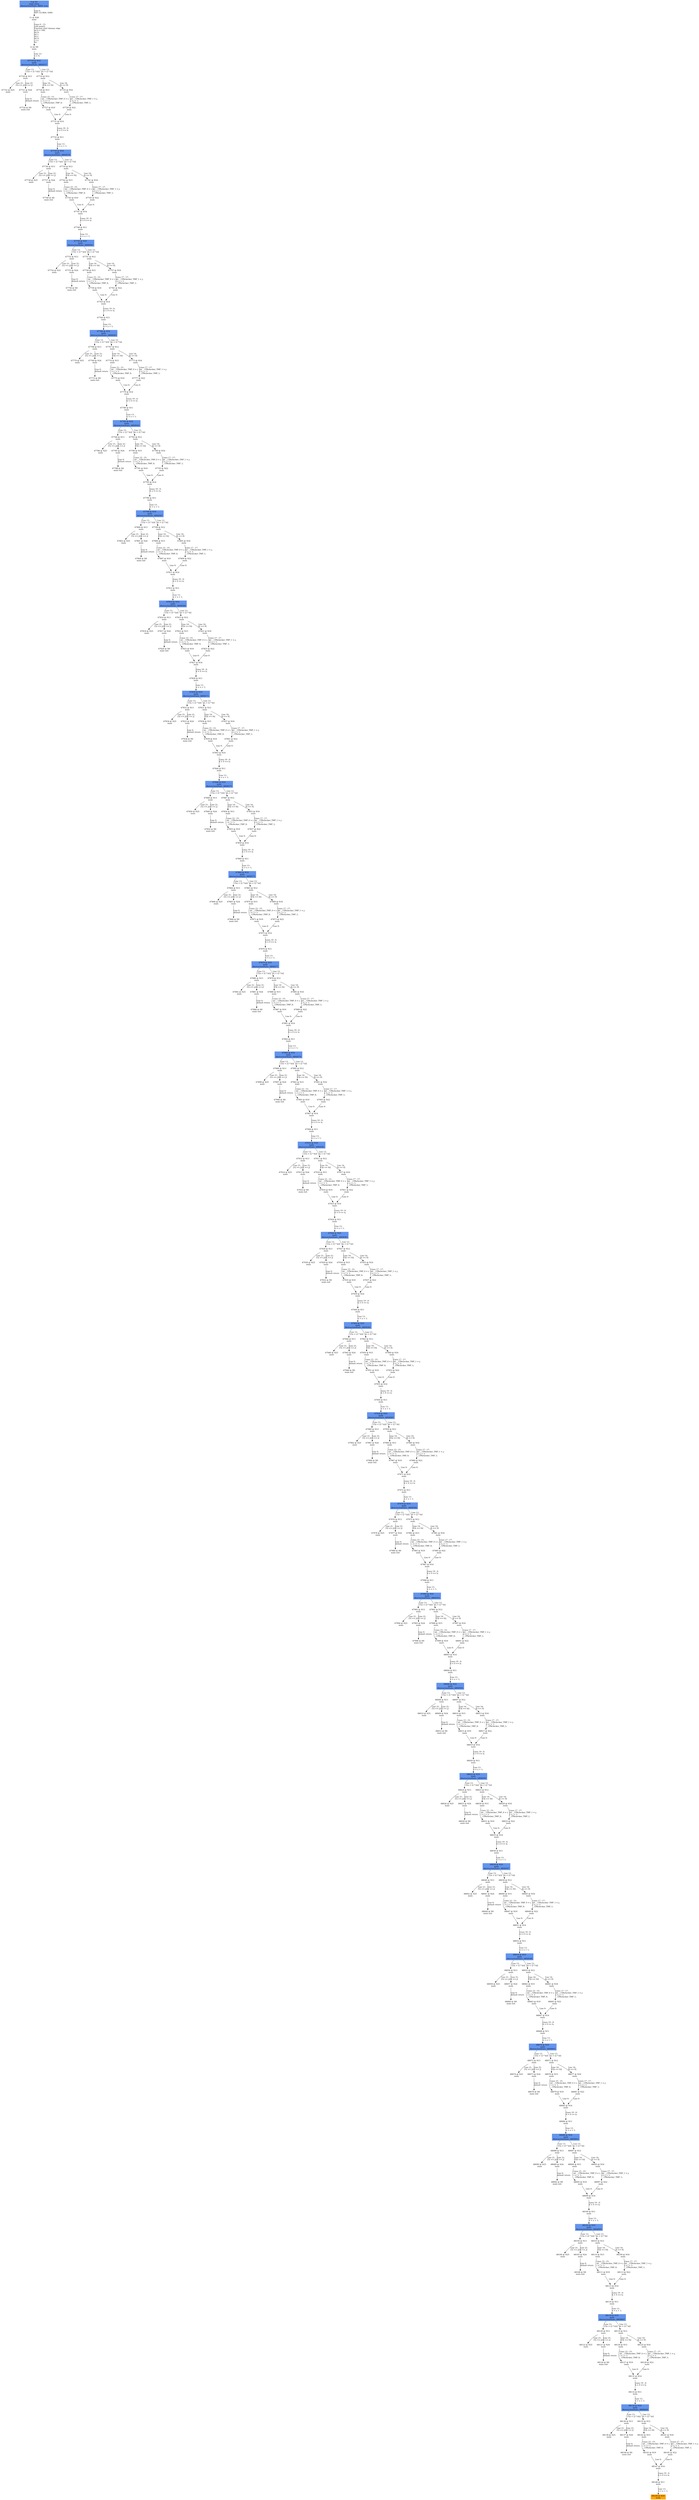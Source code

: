digraph ARG {
node [style="filled" shape="box" color="white"]
0 [fillcolor="cornflowerblue" label="0 @ N1\nmain entry\nAbstractionState: ABS0: true\n" id="0"]
11 [label="11 @ N28\nmain\n" id="11"]
12 [label="12 @ N9\nmain\n" id="12"]
67718 [fillcolor="cornflowerblue" label="67718 @ N10\nmain\nAbstractionState: ABS8557\n" id="67718"]
67720 [label="67720 @ N13\nmain\n" id="67720"]
67722 [label="67722 @ N25\nmain\n" id="67722"]
67721 [label="67721 @ N24\nmain\n" id="67721"]
67724 [label="67724 @ N0\nmain exit\n" id="67724"]
67719 [label="67719 @ N12\nmain\n" id="67719"]
67726 [label="67726 @ N15\nmain\n" id="67726"]
67727 [label="67727 @ N19\nmain\n" id="67727"]
67731 [label="67731 @ N14\nmain\n" id="67731"]
67732 [label="67732 @ N11\nmain\n" id="67732"]
67734 [fillcolor="cornflowerblue" label="67734 @ N10\nmain\nAbstractionState: ABS8559\n" id="67734"]
67736 [label="67736 @ N13\nmain\n" id="67736"]
67738 [label="67738 @ N25\nmain\n" id="67738"]
67737 [label="67737 @ N24\nmain\n" id="67737"]
67740 [label="67740 @ N0\nmain exit\n" id="67740"]
67735 [label="67735 @ N12\nmain\n" id="67735"]
67742 [label="67742 @ N15\nmain\n" id="67742"]
67743 [label="67743 @ N19\nmain\n" id="67743"]
67747 [label="67747 @ N14\nmain\n" id="67747"]
67748 [label="67748 @ N11\nmain\n" id="67748"]
67750 [fillcolor="cornflowerblue" label="67750 @ N10\nmain\nAbstractionState: ABS8561\n" id="67750"]
67752 [label="67752 @ N13\nmain\n" id="67752"]
67754 [label="67754 @ N25\nmain\n" id="67754"]
67753 [label="67753 @ N24\nmain\n" id="67753"]
67756 [label="67756 @ N0\nmain exit\n" id="67756"]
67751 [label="67751 @ N12\nmain\n" id="67751"]
67758 [label="67758 @ N15\nmain\n" id="67758"]
67759 [label="67759 @ N19\nmain\n" id="67759"]
67763 [label="67763 @ N14\nmain\n" id="67763"]
67764 [label="67764 @ N11\nmain\n" id="67764"]
67766 [fillcolor="cornflowerblue" label="67766 @ N10\nmain\nAbstractionState: ABS8563\n" id="67766"]
67768 [label="67768 @ N13\nmain\n" id="67768"]
67770 [label="67770 @ N25\nmain\n" id="67770"]
67769 [label="67769 @ N24\nmain\n" id="67769"]
67772 [label="67772 @ N0\nmain exit\n" id="67772"]
67767 [label="67767 @ N12\nmain\n" id="67767"]
67774 [label="67774 @ N15\nmain\n" id="67774"]
67775 [label="67775 @ N19\nmain\n" id="67775"]
67779 [label="67779 @ N14\nmain\n" id="67779"]
67780 [label="67780 @ N11\nmain\n" id="67780"]
67782 [fillcolor="cornflowerblue" label="67782 @ N10\nmain\nAbstractionState: ABS8565\n" id="67782"]
67784 [label="67784 @ N13\nmain\n" id="67784"]
67786 [label="67786 @ N25\nmain\n" id="67786"]
67785 [label="67785 @ N24\nmain\n" id="67785"]
67788 [label="67788 @ N0\nmain exit\n" id="67788"]
67783 [label="67783 @ N12\nmain\n" id="67783"]
67790 [label="67790 @ N15\nmain\n" id="67790"]
67791 [label="67791 @ N19\nmain\n" id="67791"]
67795 [label="67795 @ N14\nmain\n" id="67795"]
67796 [label="67796 @ N11\nmain\n" id="67796"]
67798 [fillcolor="cornflowerblue" label="67798 @ N10\nmain\nAbstractionState: ABS8567\n" id="67798"]
67800 [label="67800 @ N13\nmain\n" id="67800"]
67802 [label="67802 @ N25\nmain\n" id="67802"]
67801 [label="67801 @ N24\nmain\n" id="67801"]
67804 [label="67804 @ N0\nmain exit\n" id="67804"]
67799 [label="67799 @ N12\nmain\n" id="67799"]
67806 [label="67806 @ N15\nmain\n" id="67806"]
67807 [label="67807 @ N19\nmain\n" id="67807"]
67811 [label="67811 @ N14\nmain\n" id="67811"]
67812 [label="67812 @ N11\nmain\n" id="67812"]
67814 [fillcolor="cornflowerblue" label="67814 @ N10\nmain\nAbstractionState: ABS8569\n" id="67814"]
67816 [label="67816 @ N13\nmain\n" id="67816"]
67818 [label="67818 @ N25\nmain\n" id="67818"]
67817 [label="67817 @ N24\nmain\n" id="67817"]
67820 [label="67820 @ N0\nmain exit\n" id="67820"]
67815 [label="67815 @ N12\nmain\n" id="67815"]
67822 [label="67822 @ N15\nmain\n" id="67822"]
67823 [label="67823 @ N19\nmain\n" id="67823"]
67827 [label="67827 @ N14\nmain\n" id="67827"]
67828 [label="67828 @ N11\nmain\n" id="67828"]
67830 [fillcolor="cornflowerblue" label="67830 @ N10\nmain\nAbstractionState: ABS8571\n" id="67830"]
67832 [label="67832 @ N13\nmain\n" id="67832"]
67834 [label="67834 @ N25\nmain\n" id="67834"]
67833 [label="67833 @ N24\nmain\n" id="67833"]
67836 [label="67836 @ N0\nmain exit\n" id="67836"]
67831 [label="67831 @ N12\nmain\n" id="67831"]
67838 [label="67838 @ N15\nmain\n" id="67838"]
67839 [label="67839 @ N19\nmain\n" id="67839"]
67843 [label="67843 @ N14\nmain\n" id="67843"]
67844 [label="67844 @ N11\nmain\n" id="67844"]
67846 [fillcolor="cornflowerblue" label="67846 @ N10\nmain\nAbstractionState: ABS8573\n" id="67846"]
67848 [label="67848 @ N13\nmain\n" id="67848"]
67850 [label="67850 @ N25\nmain\n" id="67850"]
67849 [label="67849 @ N24\nmain\n" id="67849"]
67852 [label="67852 @ N0\nmain exit\n" id="67852"]
67847 [label="67847 @ N12\nmain\n" id="67847"]
67854 [label="67854 @ N15\nmain\n" id="67854"]
67855 [label="67855 @ N19\nmain\n" id="67855"]
67859 [label="67859 @ N14\nmain\n" id="67859"]
67860 [label="67860 @ N11\nmain\n" id="67860"]
67862 [fillcolor="cornflowerblue" label="67862 @ N10\nmain\nAbstractionState: ABS8575\n" id="67862"]
67864 [label="67864 @ N13\nmain\n" id="67864"]
67866 [label="67866 @ N25\nmain\n" id="67866"]
67865 [label="67865 @ N24\nmain\n" id="67865"]
67868 [label="67868 @ N0\nmain exit\n" id="67868"]
67863 [label="67863 @ N12\nmain\n" id="67863"]
67870 [label="67870 @ N15\nmain\n" id="67870"]
67871 [label="67871 @ N19\nmain\n" id="67871"]
67875 [label="67875 @ N14\nmain\n" id="67875"]
67876 [label="67876 @ N11\nmain\n" id="67876"]
67878 [fillcolor="cornflowerblue" label="67878 @ N10\nmain\nAbstractionState: ABS8577\n" id="67878"]
67880 [label="67880 @ N13\nmain\n" id="67880"]
67882 [label="67882 @ N25\nmain\n" id="67882"]
67881 [label="67881 @ N24\nmain\n" id="67881"]
67884 [label="67884 @ N0\nmain exit\n" id="67884"]
67879 [label="67879 @ N12\nmain\n" id="67879"]
67886 [label="67886 @ N15\nmain\n" id="67886"]
67887 [label="67887 @ N19\nmain\n" id="67887"]
67891 [label="67891 @ N14\nmain\n" id="67891"]
67892 [label="67892 @ N11\nmain\n" id="67892"]
67894 [fillcolor="cornflowerblue" label="67894 @ N10\nmain\nAbstractionState: ABS8579\n" id="67894"]
67896 [label="67896 @ N13\nmain\n" id="67896"]
67898 [label="67898 @ N25\nmain\n" id="67898"]
67897 [label="67897 @ N24\nmain\n" id="67897"]
67900 [label="67900 @ N0\nmain exit\n" id="67900"]
67895 [label="67895 @ N12\nmain\n" id="67895"]
67902 [label="67902 @ N15\nmain\n" id="67902"]
67903 [label="67903 @ N19\nmain\n" id="67903"]
67907 [label="67907 @ N14\nmain\n" id="67907"]
67908 [label="67908 @ N11\nmain\n" id="67908"]
67910 [fillcolor="cornflowerblue" label="67910 @ N10\nmain\nAbstractionState: ABS8581\n" id="67910"]
67912 [label="67912 @ N13\nmain\n" id="67912"]
67914 [label="67914 @ N25\nmain\n" id="67914"]
67913 [label="67913 @ N24\nmain\n" id="67913"]
67916 [label="67916 @ N0\nmain exit\n" id="67916"]
67911 [label="67911 @ N12\nmain\n" id="67911"]
67918 [label="67918 @ N15\nmain\n" id="67918"]
67919 [label="67919 @ N19\nmain\n" id="67919"]
67923 [label="67923 @ N14\nmain\n" id="67923"]
67924 [label="67924 @ N11\nmain\n" id="67924"]
67926 [fillcolor="cornflowerblue" label="67926 @ N10\nmain\nAbstractionState: ABS8583\n" id="67926"]
67928 [label="67928 @ N13\nmain\n" id="67928"]
67930 [label="67930 @ N25\nmain\n" id="67930"]
67929 [label="67929 @ N24\nmain\n" id="67929"]
67932 [label="67932 @ N0\nmain exit\n" id="67932"]
67927 [label="67927 @ N12\nmain\n" id="67927"]
67934 [label="67934 @ N15\nmain\n" id="67934"]
67935 [label="67935 @ N19\nmain\n" id="67935"]
67939 [label="67939 @ N14\nmain\n" id="67939"]
67940 [label="67940 @ N11\nmain\n" id="67940"]
67942 [fillcolor="cornflowerblue" label="67942 @ N10\nmain\nAbstractionState: ABS8585\n" id="67942"]
67944 [label="67944 @ N13\nmain\n" id="67944"]
67946 [label="67946 @ N25\nmain\n" id="67946"]
67945 [label="67945 @ N24\nmain\n" id="67945"]
67948 [label="67948 @ N0\nmain exit\n" id="67948"]
67943 [label="67943 @ N12\nmain\n" id="67943"]
67950 [label="67950 @ N15\nmain\n" id="67950"]
67951 [label="67951 @ N19\nmain\n" id="67951"]
67955 [label="67955 @ N14\nmain\n" id="67955"]
67956 [label="67956 @ N11\nmain\n" id="67956"]
67958 [fillcolor="cornflowerblue" label="67958 @ N10\nmain\nAbstractionState: ABS8587\n" id="67958"]
67960 [label="67960 @ N13\nmain\n" id="67960"]
67962 [label="67962 @ N25\nmain\n" id="67962"]
67961 [label="67961 @ N24\nmain\n" id="67961"]
67964 [label="67964 @ N0\nmain exit\n" id="67964"]
67959 [label="67959 @ N12\nmain\n" id="67959"]
67966 [label="67966 @ N15\nmain\n" id="67966"]
67967 [label="67967 @ N19\nmain\n" id="67967"]
67971 [label="67971 @ N14\nmain\n" id="67971"]
67972 [label="67972 @ N11\nmain\n" id="67972"]
67974 [fillcolor="cornflowerblue" label="67974 @ N10\nmain\nAbstractionState: ABS8589\n" id="67974"]
67976 [label="67976 @ N13\nmain\n" id="67976"]
67978 [label="67978 @ N25\nmain\n" id="67978"]
67977 [label="67977 @ N24\nmain\n" id="67977"]
67980 [label="67980 @ N0\nmain exit\n" id="67980"]
67975 [label="67975 @ N12\nmain\n" id="67975"]
67982 [label="67982 @ N15\nmain\n" id="67982"]
67983 [label="67983 @ N19\nmain\n" id="67983"]
67987 [label="67987 @ N14\nmain\n" id="67987"]
67988 [label="67988 @ N11\nmain\n" id="67988"]
67990 [fillcolor="cornflowerblue" label="67990 @ N10\nmain\nAbstractionState: ABS8591\n" id="67990"]
67992 [label="67992 @ N13\nmain\n" id="67992"]
67994 [label="67994 @ N25\nmain\n" id="67994"]
67993 [label="67993 @ N24\nmain\n" id="67993"]
67996 [label="67996 @ N0\nmain exit\n" id="67996"]
67991 [label="67991 @ N12\nmain\n" id="67991"]
67998 [label="67998 @ N15\nmain\n" id="67998"]
67999 [label="67999 @ N19\nmain\n" id="67999"]
68003 [label="68003 @ N14\nmain\n" id="68003"]
68004 [label="68004 @ N11\nmain\n" id="68004"]
68006 [fillcolor="cornflowerblue" label="68006 @ N10\nmain\nAbstractionState: ABS8593\n" id="68006"]
68008 [label="68008 @ N13\nmain\n" id="68008"]
68010 [label="68010 @ N25\nmain\n" id="68010"]
68009 [label="68009 @ N24\nmain\n" id="68009"]
68012 [label="68012 @ N0\nmain exit\n" id="68012"]
68007 [label="68007 @ N12\nmain\n" id="68007"]
68014 [label="68014 @ N15\nmain\n" id="68014"]
68015 [label="68015 @ N19\nmain\n" id="68015"]
68019 [label="68019 @ N14\nmain\n" id="68019"]
68020 [label="68020 @ N11\nmain\n" id="68020"]
68022 [fillcolor="cornflowerblue" label="68022 @ N10\nmain\nAbstractionState: ABS8595\n" id="68022"]
68024 [label="68024 @ N13\nmain\n" id="68024"]
68026 [label="68026 @ N25\nmain\n" id="68026"]
68025 [label="68025 @ N24\nmain\n" id="68025"]
68028 [label="68028 @ N0\nmain exit\n" id="68028"]
68023 [label="68023 @ N12\nmain\n" id="68023"]
68030 [label="68030 @ N15\nmain\n" id="68030"]
68031 [label="68031 @ N19\nmain\n" id="68031"]
68035 [label="68035 @ N14\nmain\n" id="68035"]
68036 [label="68036 @ N11\nmain\n" id="68036"]
68038 [fillcolor="cornflowerblue" label="68038 @ N10\nmain\nAbstractionState: ABS8597\n" id="68038"]
68040 [label="68040 @ N13\nmain\n" id="68040"]
68042 [label="68042 @ N25\nmain\n" id="68042"]
68041 [label="68041 @ N24\nmain\n" id="68041"]
68044 [label="68044 @ N0\nmain exit\n" id="68044"]
68039 [label="68039 @ N12\nmain\n" id="68039"]
68046 [label="68046 @ N15\nmain\n" id="68046"]
68047 [label="68047 @ N19\nmain\n" id="68047"]
68051 [label="68051 @ N14\nmain\n" id="68051"]
68052 [label="68052 @ N11\nmain\n" id="68052"]
68054 [fillcolor="cornflowerblue" label="68054 @ N10\nmain\nAbstractionState: ABS8599\n" id="68054"]
68056 [label="68056 @ N13\nmain\n" id="68056"]
68058 [label="68058 @ N25\nmain\n" id="68058"]
68057 [label="68057 @ N24\nmain\n" id="68057"]
68060 [label="68060 @ N0\nmain exit\n" id="68060"]
68055 [label="68055 @ N12\nmain\n" id="68055"]
68062 [label="68062 @ N15\nmain\n" id="68062"]
68063 [label="68063 @ N19\nmain\n" id="68063"]
68067 [label="68067 @ N14\nmain\n" id="68067"]
68068 [label="68068 @ N11\nmain\n" id="68068"]
68070 [fillcolor="cornflowerblue" label="68070 @ N10\nmain\nAbstractionState: ABS8601\n" id="68070"]
68072 [label="68072 @ N13\nmain\n" id="68072"]
68074 [label="68074 @ N25\nmain\n" id="68074"]
68073 [label="68073 @ N24\nmain\n" id="68073"]
68076 [label="68076 @ N0\nmain exit\n" id="68076"]
68071 [label="68071 @ N12\nmain\n" id="68071"]
68078 [label="68078 @ N15\nmain\n" id="68078"]
68079 [label="68079 @ N19\nmain\n" id="68079"]
68083 [label="68083 @ N14\nmain\n" id="68083"]
68084 [label="68084 @ N11\nmain\n" id="68084"]
68086 [fillcolor="cornflowerblue" label="68086 @ N10\nmain\nAbstractionState: ABS8603\n" id="68086"]
68088 [label="68088 @ N13\nmain\n" id="68088"]
68090 [label="68090 @ N25\nmain\n" id="68090"]
68089 [label="68089 @ N24\nmain\n" id="68089"]
68092 [label="68092 @ N0\nmain exit\n" id="68092"]
68087 [label="68087 @ N12\nmain\n" id="68087"]
68094 [label="68094 @ N15\nmain\n" id="68094"]
68095 [label="68095 @ N19\nmain\n" id="68095"]
68099 [label="68099 @ N14\nmain\n" id="68099"]
68100 [label="68100 @ N11\nmain\n" id="68100"]
68102 [fillcolor="cornflowerblue" label="68102 @ N10\nmain\nAbstractionState: ABS8605\n" id="68102"]
68104 [label="68104 @ N13\nmain\n" id="68104"]
68106 [label="68106 @ N25\nmain\n" id="68106"]
68105 [label="68105 @ N24\nmain\n" id="68105"]
68108 [label="68108 @ N0\nmain exit\n" id="68108"]
68103 [label="68103 @ N12\nmain\n" id="68103"]
68110 [label="68110 @ N15\nmain\n" id="68110"]
68111 [label="68111 @ N19\nmain\n" id="68111"]
68115 [label="68115 @ N14\nmain\n" id="68115"]
68116 [label="68116 @ N11\nmain\n" id="68116"]
68118 [fillcolor="cornflowerblue" label="68118 @ N10\nmain\nAbstractionState: ABS8607\n" id="68118"]
68120 [label="68120 @ N13\nmain\n" id="68120"]
68122 [label="68122 @ N25\nmain\n" id="68122"]
68121 [label="68121 @ N24\nmain\n" id="68121"]
68124 [label="68124 @ N0\nmain exit\n" id="68124"]
68119 [label="68119 @ N12\nmain\n" id="68119"]
68126 [label="68126 @ N15\nmain\n" id="68126"]
68127 [label="68127 @ N19\nmain\n" id="68127"]
68131 [label="68131 @ N14\nmain\n" id="68131"]
68132 [label="68132 @ N11\nmain\n" id="68132"]
68134 [fillcolor="cornflowerblue" label="68134 @ N10\nmain\nAbstractionState: ABS8609\n" id="68134"]
68136 [label="68136 @ N13\nmain\n" id="68136"]
68138 [label="68138 @ N25\nmain\n" id="68138"]
68137 [label="68137 @ N24\nmain\n" id="68137"]
68140 [label="68140 @ N0\nmain exit\n" id="68140"]
68135 [label="68135 @ N12\nmain\n" id="68135"]
68142 [label="68142 @ N15\nmain\n" id="68142"]
68143 [label="68143 @ N19\nmain\n" id="68143"]
68147 [label="68147 @ N14\nmain\n" id="68147"]
68148 [label="68148 @ N11\nmain\n" id="68148"]
68149 [fillcolor="orange" label="68149 @ N10\nmain\n" id="68149"]
68141 [label="68141 @ N16\nmain\n" id="68141"]
68145 [label="68145 @ N22\nmain\n" id="68145"]
68125 [label="68125 @ N16\nmain\n" id="68125"]
68129 [label="68129 @ N22\nmain\n" id="68129"]
68109 [label="68109 @ N16\nmain\n" id="68109"]
68113 [label="68113 @ N22\nmain\n" id="68113"]
68093 [label="68093 @ N16\nmain\n" id="68093"]
68097 [label="68097 @ N22\nmain\n" id="68097"]
68077 [label="68077 @ N16\nmain\n" id="68077"]
68081 [label="68081 @ N22\nmain\n" id="68081"]
68061 [label="68061 @ N16\nmain\n" id="68061"]
68065 [label="68065 @ N22\nmain\n" id="68065"]
68045 [label="68045 @ N16\nmain\n" id="68045"]
68049 [label="68049 @ N22\nmain\n" id="68049"]
68029 [label="68029 @ N16\nmain\n" id="68029"]
68033 [label="68033 @ N22\nmain\n" id="68033"]
68013 [label="68013 @ N16\nmain\n" id="68013"]
68017 [label="68017 @ N22\nmain\n" id="68017"]
67997 [label="67997 @ N16\nmain\n" id="67997"]
68001 [label="68001 @ N22\nmain\n" id="68001"]
67981 [label="67981 @ N16\nmain\n" id="67981"]
67985 [label="67985 @ N22\nmain\n" id="67985"]
67965 [label="67965 @ N16\nmain\n" id="67965"]
67969 [label="67969 @ N22\nmain\n" id="67969"]
67949 [label="67949 @ N16\nmain\n" id="67949"]
67953 [label="67953 @ N22\nmain\n" id="67953"]
67933 [label="67933 @ N16\nmain\n" id="67933"]
67937 [label="67937 @ N22\nmain\n" id="67937"]
67917 [label="67917 @ N16\nmain\n" id="67917"]
67921 [label="67921 @ N22\nmain\n" id="67921"]
67901 [label="67901 @ N16\nmain\n" id="67901"]
67905 [label="67905 @ N22\nmain\n" id="67905"]
67885 [label="67885 @ N16\nmain\n" id="67885"]
67889 [label="67889 @ N22\nmain\n" id="67889"]
67869 [label="67869 @ N16\nmain\n" id="67869"]
67873 [label="67873 @ N22\nmain\n" id="67873"]
67853 [label="67853 @ N16\nmain\n" id="67853"]
67857 [label="67857 @ N22\nmain\n" id="67857"]
67837 [label="67837 @ N16\nmain\n" id="67837"]
67841 [label="67841 @ N22\nmain\n" id="67841"]
67821 [label="67821 @ N16\nmain\n" id="67821"]
67825 [label="67825 @ N22\nmain\n" id="67825"]
67805 [label="67805 @ N16\nmain\n" id="67805"]
67809 [label="67809 @ N22\nmain\n" id="67809"]
67789 [label="67789 @ N16\nmain\n" id="67789"]
67793 [label="67793 @ N22\nmain\n" id="67793"]
67773 [label="67773 @ N16\nmain\n" id="67773"]
67777 [label="67777 @ N22\nmain\n" id="67777"]
67757 [label="67757 @ N16\nmain\n" id="67757"]
67761 [label="67761 @ N22\nmain\n" id="67761"]
67741 [label="67741 @ N16\nmain\n" id="67741"]
67745 [label="67745 @ N22\nmain\n" id="67745"]
67725 [label="67725 @ N16\nmain\n" id="67725"]
67729 [label="67729 @ N22\nmain\n" id="67729"]
0 -> 11 [label="Line 0: \lINIT GLOBAL VARS\l" id="0 -> 11"]
11 -> 12 [label="Lines 6 - 13: \lvoid main();\lFunction start dummy edge\lint k = 100;\lint b;\lint i;\lint j;\lint n;\li = j;\lfor\l" id="11 -> 12"]
12 -> 67718 [label="Line 13: \ln = 0;\l" id="12 -> 67718"]
67718 -> 67719 [label="Line 13: \l[n < (2 * k)]\l" id="67718 -> 67719"]
67718 -> 67720 [label="Line 13: \l[!(n < (2 * k))]\l" id="67718 -> 67720"]
67720 -> 67721 [label="Line 21: \l[i == j]\l" id="67720 -> 67721"]
67720 -> 67722 [label="Line 21: \l[!(i == j)]\l" id="67720 -> 67722"]
67721 -> 67724 [label="Line 0: \ldefault return\l" id="67721 -> 67724"]
67719 -> 67725 [label="Line 14: \l[b == 0]\l" id="67719 -> 67725"]
67719 -> 67726 [label="Line 14: \l[!(b == 0)]\l" id="67719 -> 67726"]
67726 -> 67727 [label="Lines 15 - 15: \lint __CPAchecker_TMP_0 = i;\li = i + 1;\l__CPAchecker_TMP_0;\l" id="67726 -> 67727"]
67727 -> 67731 [label="Line 0: \l\l" id="67727 -> 67731"]
67731 -> 67732 [label="Lines 19 - 0: \lb = 0 == b;\l\l" id="67731 -> 67732"]
67732 -> 67734 [label="Line 13: \ln = n + 1;\l" id="67732 -> 67734"]
67734 -> 67735 [label="Line 13: \l[n < (2 * k)]\l" id="67734 -> 67735"]
67734 -> 67736 [label="Line 13: \l[!(n < (2 * k))]\l" id="67734 -> 67736"]
67736 -> 67737 [label="Line 21: \l[i == j]\l" id="67736 -> 67737"]
67736 -> 67738 [label="Line 21: \l[!(i == j)]\l" id="67736 -> 67738"]
67737 -> 67740 [label="Line 0: \ldefault return\l" id="67737 -> 67740"]
67735 -> 67741 [label="Line 14: \l[b == 0]\l" id="67735 -> 67741"]
67735 -> 67742 [label="Line 14: \l[!(b == 0)]\l" id="67735 -> 67742"]
67742 -> 67743 [label="Lines 15 - 15: \lint __CPAchecker_TMP_0 = i;\li = i + 1;\l__CPAchecker_TMP_0;\l" id="67742 -> 67743"]
67743 -> 67747 [label="Line 0: \l\l" id="67743 -> 67747"]
67747 -> 67748 [label="Lines 19 - 0: \lb = 0 == b;\l\l" id="67747 -> 67748"]
67748 -> 67750 [label="Line 13: \ln = n + 1;\l" id="67748 -> 67750"]
67750 -> 67751 [label="Line 13: \l[n < (2 * k)]\l" id="67750 -> 67751"]
67750 -> 67752 [label="Line 13: \l[!(n < (2 * k))]\l" id="67750 -> 67752"]
67752 -> 67753 [label="Line 21: \l[i == j]\l" id="67752 -> 67753"]
67752 -> 67754 [label="Line 21: \l[!(i == j)]\l" id="67752 -> 67754"]
67753 -> 67756 [label="Line 0: \ldefault return\l" id="67753 -> 67756"]
67751 -> 67757 [label="Line 14: \l[b == 0]\l" id="67751 -> 67757"]
67751 -> 67758 [label="Line 14: \l[!(b == 0)]\l" id="67751 -> 67758"]
67758 -> 67759 [label="Lines 15 - 15: \lint __CPAchecker_TMP_0 = i;\li = i + 1;\l__CPAchecker_TMP_0;\l" id="67758 -> 67759"]
67759 -> 67763 [label="Line 0: \l\l" id="67759 -> 67763"]
67763 -> 67764 [label="Lines 19 - 0: \lb = 0 == b;\l\l" id="67763 -> 67764"]
67764 -> 67766 [label="Line 13: \ln = n + 1;\l" id="67764 -> 67766"]
67766 -> 67767 [label="Line 13: \l[n < (2 * k)]\l" id="67766 -> 67767"]
67766 -> 67768 [label="Line 13: \l[!(n < (2 * k))]\l" id="67766 -> 67768"]
67768 -> 67769 [label="Line 21: \l[i == j]\l" id="67768 -> 67769"]
67768 -> 67770 [label="Line 21: \l[!(i == j)]\l" id="67768 -> 67770"]
67769 -> 67772 [label="Line 0: \ldefault return\l" id="67769 -> 67772"]
67767 -> 67773 [label="Line 14: \l[b == 0]\l" id="67767 -> 67773"]
67767 -> 67774 [label="Line 14: \l[!(b == 0)]\l" id="67767 -> 67774"]
67774 -> 67775 [label="Lines 15 - 15: \lint __CPAchecker_TMP_0 = i;\li = i + 1;\l__CPAchecker_TMP_0;\l" id="67774 -> 67775"]
67775 -> 67779 [label="Line 0: \l\l" id="67775 -> 67779"]
67779 -> 67780 [label="Lines 19 - 0: \lb = 0 == b;\l\l" id="67779 -> 67780"]
67780 -> 67782 [label="Line 13: \ln = n + 1;\l" id="67780 -> 67782"]
67782 -> 67783 [label="Line 13: \l[n < (2 * k)]\l" id="67782 -> 67783"]
67782 -> 67784 [label="Line 13: \l[!(n < (2 * k))]\l" id="67782 -> 67784"]
67784 -> 67785 [label="Line 21: \l[i == j]\l" id="67784 -> 67785"]
67784 -> 67786 [label="Line 21: \l[!(i == j)]\l" id="67784 -> 67786"]
67785 -> 67788 [label="Line 0: \ldefault return\l" id="67785 -> 67788"]
67783 -> 67789 [label="Line 14: \l[b == 0]\l" id="67783 -> 67789"]
67783 -> 67790 [label="Line 14: \l[!(b == 0)]\l" id="67783 -> 67790"]
67790 -> 67791 [label="Lines 15 - 15: \lint __CPAchecker_TMP_0 = i;\li = i + 1;\l__CPAchecker_TMP_0;\l" id="67790 -> 67791"]
67791 -> 67795 [label="Line 0: \l\l" id="67791 -> 67795"]
67795 -> 67796 [label="Lines 19 - 0: \lb = 0 == b;\l\l" id="67795 -> 67796"]
67796 -> 67798 [label="Line 13: \ln = n + 1;\l" id="67796 -> 67798"]
67798 -> 67799 [label="Line 13: \l[n < (2 * k)]\l" id="67798 -> 67799"]
67798 -> 67800 [label="Line 13: \l[!(n < (2 * k))]\l" id="67798 -> 67800"]
67800 -> 67801 [label="Line 21: \l[i == j]\l" id="67800 -> 67801"]
67800 -> 67802 [label="Line 21: \l[!(i == j)]\l" id="67800 -> 67802"]
67801 -> 67804 [label="Line 0: \ldefault return\l" id="67801 -> 67804"]
67799 -> 67805 [label="Line 14: \l[b == 0]\l" id="67799 -> 67805"]
67799 -> 67806 [label="Line 14: \l[!(b == 0)]\l" id="67799 -> 67806"]
67806 -> 67807 [label="Lines 15 - 15: \lint __CPAchecker_TMP_0 = i;\li = i + 1;\l__CPAchecker_TMP_0;\l" id="67806 -> 67807"]
67807 -> 67811 [label="Line 0: \l\l" id="67807 -> 67811"]
67811 -> 67812 [label="Lines 19 - 0: \lb = 0 == b;\l\l" id="67811 -> 67812"]
67812 -> 67814 [label="Line 13: \ln = n + 1;\l" id="67812 -> 67814"]
67814 -> 67815 [label="Line 13: \l[n < (2 * k)]\l" id="67814 -> 67815"]
67814 -> 67816 [label="Line 13: \l[!(n < (2 * k))]\l" id="67814 -> 67816"]
67816 -> 67817 [label="Line 21: \l[i == j]\l" id="67816 -> 67817"]
67816 -> 67818 [label="Line 21: \l[!(i == j)]\l" id="67816 -> 67818"]
67817 -> 67820 [label="Line 0: \ldefault return\l" id="67817 -> 67820"]
67815 -> 67821 [label="Line 14: \l[b == 0]\l" id="67815 -> 67821"]
67815 -> 67822 [label="Line 14: \l[!(b == 0)]\l" id="67815 -> 67822"]
67822 -> 67823 [label="Lines 15 - 15: \lint __CPAchecker_TMP_0 = i;\li = i + 1;\l__CPAchecker_TMP_0;\l" id="67822 -> 67823"]
67823 -> 67827 [label="Line 0: \l\l" id="67823 -> 67827"]
67827 -> 67828 [label="Lines 19 - 0: \lb = 0 == b;\l\l" id="67827 -> 67828"]
67828 -> 67830 [label="Line 13: \ln = n + 1;\l" id="67828 -> 67830"]
67830 -> 67831 [label="Line 13: \l[n < (2 * k)]\l" id="67830 -> 67831"]
67830 -> 67832 [label="Line 13: \l[!(n < (2 * k))]\l" id="67830 -> 67832"]
67832 -> 67833 [label="Line 21: \l[i == j]\l" id="67832 -> 67833"]
67832 -> 67834 [label="Line 21: \l[!(i == j)]\l" id="67832 -> 67834"]
67833 -> 67836 [label="Line 0: \ldefault return\l" id="67833 -> 67836"]
67831 -> 67837 [label="Line 14: \l[b == 0]\l" id="67831 -> 67837"]
67831 -> 67838 [label="Line 14: \l[!(b == 0)]\l" id="67831 -> 67838"]
67838 -> 67839 [label="Lines 15 - 15: \lint __CPAchecker_TMP_0 = i;\li = i + 1;\l__CPAchecker_TMP_0;\l" id="67838 -> 67839"]
67839 -> 67843 [label="Line 0: \l\l" id="67839 -> 67843"]
67843 -> 67844 [label="Lines 19 - 0: \lb = 0 == b;\l\l" id="67843 -> 67844"]
67844 -> 67846 [label="Line 13: \ln = n + 1;\l" id="67844 -> 67846"]
67846 -> 67847 [label="Line 13: \l[n < (2 * k)]\l" id="67846 -> 67847"]
67846 -> 67848 [label="Line 13: \l[!(n < (2 * k))]\l" id="67846 -> 67848"]
67848 -> 67849 [label="Line 21: \l[i == j]\l" id="67848 -> 67849"]
67848 -> 67850 [label="Line 21: \l[!(i == j)]\l" id="67848 -> 67850"]
67849 -> 67852 [label="Line 0: \ldefault return\l" id="67849 -> 67852"]
67847 -> 67853 [label="Line 14: \l[b == 0]\l" id="67847 -> 67853"]
67847 -> 67854 [label="Line 14: \l[!(b == 0)]\l" id="67847 -> 67854"]
67854 -> 67855 [label="Lines 15 - 15: \lint __CPAchecker_TMP_0 = i;\li = i + 1;\l__CPAchecker_TMP_0;\l" id="67854 -> 67855"]
67855 -> 67859 [label="Line 0: \l\l" id="67855 -> 67859"]
67859 -> 67860 [label="Lines 19 - 0: \lb = 0 == b;\l\l" id="67859 -> 67860"]
67860 -> 67862 [label="Line 13: \ln = n + 1;\l" id="67860 -> 67862"]
67862 -> 67863 [label="Line 13: \l[n < (2 * k)]\l" id="67862 -> 67863"]
67862 -> 67864 [label="Line 13: \l[!(n < (2 * k))]\l" id="67862 -> 67864"]
67864 -> 67865 [label="Line 21: \l[i == j]\l" id="67864 -> 67865"]
67864 -> 67866 [label="Line 21: \l[!(i == j)]\l" id="67864 -> 67866"]
67865 -> 67868 [label="Line 0: \ldefault return\l" id="67865 -> 67868"]
67863 -> 67869 [label="Line 14: \l[b == 0]\l" id="67863 -> 67869"]
67863 -> 67870 [label="Line 14: \l[!(b == 0)]\l" id="67863 -> 67870"]
67870 -> 67871 [label="Lines 15 - 15: \lint __CPAchecker_TMP_0 = i;\li = i + 1;\l__CPAchecker_TMP_0;\l" id="67870 -> 67871"]
67871 -> 67875 [label="Line 0: \l\l" id="67871 -> 67875"]
67875 -> 67876 [label="Lines 19 - 0: \lb = 0 == b;\l\l" id="67875 -> 67876"]
67876 -> 67878 [label="Line 13: \ln = n + 1;\l" id="67876 -> 67878"]
67878 -> 67879 [label="Line 13: \l[n < (2 * k)]\l" id="67878 -> 67879"]
67878 -> 67880 [label="Line 13: \l[!(n < (2 * k))]\l" id="67878 -> 67880"]
67880 -> 67881 [label="Line 21: \l[i == j]\l" id="67880 -> 67881"]
67880 -> 67882 [label="Line 21: \l[!(i == j)]\l" id="67880 -> 67882"]
67881 -> 67884 [label="Line 0: \ldefault return\l" id="67881 -> 67884"]
67879 -> 67885 [label="Line 14: \l[b == 0]\l" id="67879 -> 67885"]
67879 -> 67886 [label="Line 14: \l[!(b == 0)]\l" id="67879 -> 67886"]
67886 -> 67887 [label="Lines 15 - 15: \lint __CPAchecker_TMP_0 = i;\li = i + 1;\l__CPAchecker_TMP_0;\l" id="67886 -> 67887"]
67887 -> 67891 [label="Line 0: \l\l" id="67887 -> 67891"]
67891 -> 67892 [label="Lines 19 - 0: \lb = 0 == b;\l\l" id="67891 -> 67892"]
67892 -> 67894 [label="Line 13: \ln = n + 1;\l" id="67892 -> 67894"]
67894 -> 67895 [label="Line 13: \l[n < (2 * k)]\l" id="67894 -> 67895"]
67894 -> 67896 [label="Line 13: \l[!(n < (2 * k))]\l" id="67894 -> 67896"]
67896 -> 67897 [label="Line 21: \l[i == j]\l" id="67896 -> 67897"]
67896 -> 67898 [label="Line 21: \l[!(i == j)]\l" id="67896 -> 67898"]
67897 -> 67900 [label="Line 0: \ldefault return\l" id="67897 -> 67900"]
67895 -> 67901 [label="Line 14: \l[b == 0]\l" id="67895 -> 67901"]
67895 -> 67902 [label="Line 14: \l[!(b == 0)]\l" id="67895 -> 67902"]
67902 -> 67903 [label="Lines 15 - 15: \lint __CPAchecker_TMP_0 = i;\li = i + 1;\l__CPAchecker_TMP_0;\l" id="67902 -> 67903"]
67903 -> 67907 [label="Line 0: \l\l" id="67903 -> 67907"]
67907 -> 67908 [label="Lines 19 - 0: \lb = 0 == b;\l\l" id="67907 -> 67908"]
67908 -> 67910 [label="Line 13: \ln = n + 1;\l" id="67908 -> 67910"]
67910 -> 67911 [label="Line 13: \l[n < (2 * k)]\l" id="67910 -> 67911"]
67910 -> 67912 [label="Line 13: \l[!(n < (2 * k))]\l" id="67910 -> 67912"]
67912 -> 67913 [label="Line 21: \l[i == j]\l" id="67912 -> 67913"]
67912 -> 67914 [label="Line 21: \l[!(i == j)]\l" id="67912 -> 67914"]
67913 -> 67916 [label="Line 0: \ldefault return\l" id="67913 -> 67916"]
67911 -> 67917 [label="Line 14: \l[b == 0]\l" id="67911 -> 67917"]
67911 -> 67918 [label="Line 14: \l[!(b == 0)]\l" id="67911 -> 67918"]
67918 -> 67919 [label="Lines 15 - 15: \lint __CPAchecker_TMP_0 = i;\li = i + 1;\l__CPAchecker_TMP_0;\l" id="67918 -> 67919"]
67919 -> 67923 [label="Line 0: \l\l" id="67919 -> 67923"]
67923 -> 67924 [label="Lines 19 - 0: \lb = 0 == b;\l\l" id="67923 -> 67924"]
67924 -> 67926 [label="Line 13: \ln = n + 1;\l" id="67924 -> 67926"]
67926 -> 67927 [label="Line 13: \l[n < (2 * k)]\l" id="67926 -> 67927"]
67926 -> 67928 [label="Line 13: \l[!(n < (2 * k))]\l" id="67926 -> 67928"]
67928 -> 67929 [label="Line 21: \l[i == j]\l" id="67928 -> 67929"]
67928 -> 67930 [label="Line 21: \l[!(i == j)]\l" id="67928 -> 67930"]
67929 -> 67932 [label="Line 0: \ldefault return\l" id="67929 -> 67932"]
67927 -> 67933 [label="Line 14: \l[b == 0]\l" id="67927 -> 67933"]
67927 -> 67934 [label="Line 14: \l[!(b == 0)]\l" id="67927 -> 67934"]
67934 -> 67935 [label="Lines 15 - 15: \lint __CPAchecker_TMP_0 = i;\li = i + 1;\l__CPAchecker_TMP_0;\l" id="67934 -> 67935"]
67935 -> 67939 [label="Line 0: \l\l" id="67935 -> 67939"]
67939 -> 67940 [label="Lines 19 - 0: \lb = 0 == b;\l\l" id="67939 -> 67940"]
67940 -> 67942 [label="Line 13: \ln = n + 1;\l" id="67940 -> 67942"]
67942 -> 67943 [label="Line 13: \l[n < (2 * k)]\l" id="67942 -> 67943"]
67942 -> 67944 [label="Line 13: \l[!(n < (2 * k))]\l" id="67942 -> 67944"]
67944 -> 67945 [label="Line 21: \l[i == j]\l" id="67944 -> 67945"]
67944 -> 67946 [label="Line 21: \l[!(i == j)]\l" id="67944 -> 67946"]
67945 -> 67948 [label="Line 0: \ldefault return\l" id="67945 -> 67948"]
67943 -> 67949 [label="Line 14: \l[b == 0]\l" id="67943 -> 67949"]
67943 -> 67950 [label="Line 14: \l[!(b == 0)]\l" id="67943 -> 67950"]
67950 -> 67951 [label="Lines 15 - 15: \lint __CPAchecker_TMP_0 = i;\li = i + 1;\l__CPAchecker_TMP_0;\l" id="67950 -> 67951"]
67951 -> 67955 [label="Line 0: \l\l" id="67951 -> 67955"]
67955 -> 67956 [label="Lines 19 - 0: \lb = 0 == b;\l\l" id="67955 -> 67956"]
67956 -> 67958 [label="Line 13: \ln = n + 1;\l" id="67956 -> 67958"]
67958 -> 67959 [label="Line 13: \l[n < (2 * k)]\l" id="67958 -> 67959"]
67958 -> 67960 [label="Line 13: \l[!(n < (2 * k))]\l" id="67958 -> 67960"]
67960 -> 67961 [label="Line 21: \l[i == j]\l" id="67960 -> 67961"]
67960 -> 67962 [label="Line 21: \l[!(i == j)]\l" id="67960 -> 67962"]
67961 -> 67964 [label="Line 0: \ldefault return\l" id="67961 -> 67964"]
67959 -> 67965 [label="Line 14: \l[b == 0]\l" id="67959 -> 67965"]
67959 -> 67966 [label="Line 14: \l[!(b == 0)]\l" id="67959 -> 67966"]
67966 -> 67967 [label="Lines 15 - 15: \lint __CPAchecker_TMP_0 = i;\li = i + 1;\l__CPAchecker_TMP_0;\l" id="67966 -> 67967"]
67967 -> 67971 [label="Line 0: \l\l" id="67967 -> 67971"]
67971 -> 67972 [label="Lines 19 - 0: \lb = 0 == b;\l\l" id="67971 -> 67972"]
67972 -> 67974 [label="Line 13: \ln = n + 1;\l" id="67972 -> 67974"]
67974 -> 67975 [label="Line 13: \l[n < (2 * k)]\l" id="67974 -> 67975"]
67974 -> 67976 [label="Line 13: \l[!(n < (2 * k))]\l" id="67974 -> 67976"]
67976 -> 67977 [label="Line 21: \l[i == j]\l" id="67976 -> 67977"]
67976 -> 67978 [label="Line 21: \l[!(i == j)]\l" id="67976 -> 67978"]
67977 -> 67980 [label="Line 0: \ldefault return\l" id="67977 -> 67980"]
67975 -> 67981 [label="Line 14: \l[b == 0]\l" id="67975 -> 67981"]
67975 -> 67982 [label="Line 14: \l[!(b == 0)]\l" id="67975 -> 67982"]
67982 -> 67983 [label="Lines 15 - 15: \lint __CPAchecker_TMP_0 = i;\li = i + 1;\l__CPAchecker_TMP_0;\l" id="67982 -> 67983"]
67983 -> 67987 [label="Line 0: \l\l" id="67983 -> 67987"]
67987 -> 67988 [label="Lines 19 - 0: \lb = 0 == b;\l\l" id="67987 -> 67988"]
67988 -> 67990 [label="Line 13: \ln = n + 1;\l" id="67988 -> 67990"]
67990 -> 67991 [label="Line 13: \l[n < (2 * k)]\l" id="67990 -> 67991"]
67990 -> 67992 [label="Line 13: \l[!(n < (2 * k))]\l" id="67990 -> 67992"]
67992 -> 67993 [label="Line 21: \l[i == j]\l" id="67992 -> 67993"]
67992 -> 67994 [label="Line 21: \l[!(i == j)]\l" id="67992 -> 67994"]
67993 -> 67996 [label="Line 0: \ldefault return\l" id="67993 -> 67996"]
67991 -> 67997 [label="Line 14: \l[b == 0]\l" id="67991 -> 67997"]
67991 -> 67998 [label="Line 14: \l[!(b == 0)]\l" id="67991 -> 67998"]
67998 -> 67999 [label="Lines 15 - 15: \lint __CPAchecker_TMP_0 = i;\li = i + 1;\l__CPAchecker_TMP_0;\l" id="67998 -> 67999"]
67999 -> 68003 [label="Line 0: \l\l" id="67999 -> 68003"]
68003 -> 68004 [label="Lines 19 - 0: \lb = 0 == b;\l\l" id="68003 -> 68004"]
68004 -> 68006 [label="Line 13: \ln = n + 1;\l" id="68004 -> 68006"]
68006 -> 68007 [label="Line 13: \l[n < (2 * k)]\l" id="68006 -> 68007"]
68006 -> 68008 [label="Line 13: \l[!(n < (2 * k))]\l" id="68006 -> 68008"]
68008 -> 68009 [label="Line 21: \l[i == j]\l" id="68008 -> 68009"]
68008 -> 68010 [label="Line 21: \l[!(i == j)]\l" id="68008 -> 68010"]
68009 -> 68012 [label="Line 0: \ldefault return\l" id="68009 -> 68012"]
68007 -> 68013 [label="Line 14: \l[b == 0]\l" id="68007 -> 68013"]
68007 -> 68014 [label="Line 14: \l[!(b == 0)]\l" id="68007 -> 68014"]
68014 -> 68015 [label="Lines 15 - 15: \lint __CPAchecker_TMP_0 = i;\li = i + 1;\l__CPAchecker_TMP_0;\l" id="68014 -> 68015"]
68015 -> 68019 [label="Line 0: \l\l" id="68015 -> 68019"]
68019 -> 68020 [label="Lines 19 - 0: \lb = 0 == b;\l\l" id="68019 -> 68020"]
68020 -> 68022 [label="Line 13: \ln = n + 1;\l" id="68020 -> 68022"]
68022 -> 68023 [label="Line 13: \l[n < (2 * k)]\l" id="68022 -> 68023"]
68022 -> 68024 [label="Line 13: \l[!(n < (2 * k))]\l" id="68022 -> 68024"]
68024 -> 68025 [label="Line 21: \l[i == j]\l" id="68024 -> 68025"]
68024 -> 68026 [label="Line 21: \l[!(i == j)]\l" id="68024 -> 68026"]
68025 -> 68028 [label="Line 0: \ldefault return\l" id="68025 -> 68028"]
68023 -> 68029 [label="Line 14: \l[b == 0]\l" id="68023 -> 68029"]
68023 -> 68030 [label="Line 14: \l[!(b == 0)]\l" id="68023 -> 68030"]
68030 -> 68031 [label="Lines 15 - 15: \lint __CPAchecker_TMP_0 = i;\li = i + 1;\l__CPAchecker_TMP_0;\l" id="68030 -> 68031"]
68031 -> 68035 [label="Line 0: \l\l" id="68031 -> 68035"]
68035 -> 68036 [label="Lines 19 - 0: \lb = 0 == b;\l\l" id="68035 -> 68036"]
68036 -> 68038 [label="Line 13: \ln = n + 1;\l" id="68036 -> 68038"]
68038 -> 68039 [label="Line 13: \l[n < (2 * k)]\l" id="68038 -> 68039"]
68038 -> 68040 [label="Line 13: \l[!(n < (2 * k))]\l" id="68038 -> 68040"]
68040 -> 68041 [label="Line 21: \l[i == j]\l" id="68040 -> 68041"]
68040 -> 68042 [label="Line 21: \l[!(i == j)]\l" id="68040 -> 68042"]
68041 -> 68044 [label="Line 0: \ldefault return\l" id="68041 -> 68044"]
68039 -> 68045 [label="Line 14: \l[b == 0]\l" id="68039 -> 68045"]
68039 -> 68046 [label="Line 14: \l[!(b == 0)]\l" id="68039 -> 68046"]
68046 -> 68047 [label="Lines 15 - 15: \lint __CPAchecker_TMP_0 = i;\li = i + 1;\l__CPAchecker_TMP_0;\l" id="68046 -> 68047"]
68047 -> 68051 [label="Line 0: \l\l" id="68047 -> 68051"]
68051 -> 68052 [label="Lines 19 - 0: \lb = 0 == b;\l\l" id="68051 -> 68052"]
68052 -> 68054 [label="Line 13: \ln = n + 1;\l" id="68052 -> 68054"]
68054 -> 68055 [label="Line 13: \l[n < (2 * k)]\l" id="68054 -> 68055"]
68054 -> 68056 [label="Line 13: \l[!(n < (2 * k))]\l" id="68054 -> 68056"]
68056 -> 68057 [label="Line 21: \l[i == j]\l" id="68056 -> 68057"]
68056 -> 68058 [label="Line 21: \l[!(i == j)]\l" id="68056 -> 68058"]
68057 -> 68060 [label="Line 0: \ldefault return\l" id="68057 -> 68060"]
68055 -> 68061 [label="Line 14: \l[b == 0]\l" id="68055 -> 68061"]
68055 -> 68062 [label="Line 14: \l[!(b == 0)]\l" id="68055 -> 68062"]
68062 -> 68063 [label="Lines 15 - 15: \lint __CPAchecker_TMP_0 = i;\li = i + 1;\l__CPAchecker_TMP_0;\l" id="68062 -> 68063"]
68063 -> 68067 [label="Line 0: \l\l" id="68063 -> 68067"]
68067 -> 68068 [label="Lines 19 - 0: \lb = 0 == b;\l\l" id="68067 -> 68068"]
68068 -> 68070 [label="Line 13: \ln = n + 1;\l" id="68068 -> 68070"]
68070 -> 68071 [label="Line 13: \l[n < (2 * k)]\l" id="68070 -> 68071"]
68070 -> 68072 [label="Line 13: \l[!(n < (2 * k))]\l" id="68070 -> 68072"]
68072 -> 68073 [label="Line 21: \l[i == j]\l" id="68072 -> 68073"]
68072 -> 68074 [label="Line 21: \l[!(i == j)]\l" id="68072 -> 68074"]
68073 -> 68076 [label="Line 0: \ldefault return\l" id="68073 -> 68076"]
68071 -> 68077 [label="Line 14: \l[b == 0]\l" id="68071 -> 68077"]
68071 -> 68078 [label="Line 14: \l[!(b == 0)]\l" id="68071 -> 68078"]
68078 -> 68079 [label="Lines 15 - 15: \lint __CPAchecker_TMP_0 = i;\li = i + 1;\l__CPAchecker_TMP_0;\l" id="68078 -> 68079"]
68079 -> 68083 [label="Line 0: \l\l" id="68079 -> 68083"]
68083 -> 68084 [label="Lines 19 - 0: \lb = 0 == b;\l\l" id="68083 -> 68084"]
68084 -> 68086 [label="Line 13: \ln = n + 1;\l" id="68084 -> 68086"]
68086 -> 68087 [label="Line 13: \l[n < (2 * k)]\l" id="68086 -> 68087"]
68086 -> 68088 [label="Line 13: \l[!(n < (2 * k))]\l" id="68086 -> 68088"]
68088 -> 68089 [label="Line 21: \l[i == j]\l" id="68088 -> 68089"]
68088 -> 68090 [label="Line 21: \l[!(i == j)]\l" id="68088 -> 68090"]
68089 -> 68092 [label="Line 0: \ldefault return\l" id="68089 -> 68092"]
68087 -> 68093 [label="Line 14: \l[b == 0]\l" id="68087 -> 68093"]
68087 -> 68094 [label="Line 14: \l[!(b == 0)]\l" id="68087 -> 68094"]
68094 -> 68095 [label="Lines 15 - 15: \lint __CPAchecker_TMP_0 = i;\li = i + 1;\l__CPAchecker_TMP_0;\l" id="68094 -> 68095"]
68095 -> 68099 [label="Line 0: \l\l" id="68095 -> 68099"]
68099 -> 68100 [label="Lines 19 - 0: \lb = 0 == b;\l\l" id="68099 -> 68100"]
68100 -> 68102 [label="Line 13: \ln = n + 1;\l" id="68100 -> 68102"]
68102 -> 68103 [label="Line 13: \l[n < (2 * k)]\l" id="68102 -> 68103"]
68102 -> 68104 [label="Line 13: \l[!(n < (2 * k))]\l" id="68102 -> 68104"]
68104 -> 68105 [label="Line 21: \l[i == j]\l" id="68104 -> 68105"]
68104 -> 68106 [label="Line 21: \l[!(i == j)]\l" id="68104 -> 68106"]
68105 -> 68108 [label="Line 0: \ldefault return\l" id="68105 -> 68108"]
68103 -> 68109 [label="Line 14: \l[b == 0]\l" id="68103 -> 68109"]
68103 -> 68110 [label="Line 14: \l[!(b == 0)]\l" id="68103 -> 68110"]
68110 -> 68111 [label="Lines 15 - 15: \lint __CPAchecker_TMP_0 = i;\li = i + 1;\l__CPAchecker_TMP_0;\l" id="68110 -> 68111"]
68111 -> 68115 [label="Line 0: \l\l" id="68111 -> 68115"]
68115 -> 68116 [label="Lines 19 - 0: \lb = 0 == b;\l\l" id="68115 -> 68116"]
68116 -> 68118 [label="Line 13: \ln = n + 1;\l" id="68116 -> 68118"]
68118 -> 68119 [label="Line 13: \l[n < (2 * k)]\l" id="68118 -> 68119"]
68118 -> 68120 [label="Line 13: \l[!(n < (2 * k))]\l" id="68118 -> 68120"]
68120 -> 68121 [label="Line 21: \l[i == j]\l" id="68120 -> 68121"]
68120 -> 68122 [label="Line 21: \l[!(i == j)]\l" id="68120 -> 68122"]
68121 -> 68124 [label="Line 0: \ldefault return\l" id="68121 -> 68124"]
68119 -> 68125 [label="Line 14: \l[b == 0]\l" id="68119 -> 68125"]
68119 -> 68126 [label="Line 14: \l[!(b == 0)]\l" id="68119 -> 68126"]
68126 -> 68127 [label="Lines 15 - 15: \lint __CPAchecker_TMP_0 = i;\li = i + 1;\l__CPAchecker_TMP_0;\l" id="68126 -> 68127"]
68127 -> 68131 [label="Line 0: \l\l" id="68127 -> 68131"]
68131 -> 68132 [label="Lines 19 - 0: \lb = 0 == b;\l\l" id="68131 -> 68132"]
68132 -> 68134 [label="Line 13: \ln = n + 1;\l" id="68132 -> 68134"]
68134 -> 68135 [label="Line 13: \l[n < (2 * k)]\l" id="68134 -> 68135"]
68134 -> 68136 [label="Line 13: \l[!(n < (2 * k))]\l" id="68134 -> 68136"]
68136 -> 68137 [label="Line 21: \l[i == j]\l" id="68136 -> 68137"]
68136 -> 68138 [label="Line 21: \l[!(i == j)]\l" id="68136 -> 68138"]
68137 -> 68140 [label="Line 0: \ldefault return\l" id="68137 -> 68140"]
68135 -> 68141 [label="Line 14: \l[b == 0]\l" id="68135 -> 68141"]
68135 -> 68142 [label="Line 14: \l[!(b == 0)]\l" id="68135 -> 68142"]
68142 -> 68143 [label="Lines 15 - 15: \lint __CPAchecker_TMP_0 = i;\li = i + 1;\l__CPAchecker_TMP_0;\l" id="68142 -> 68143"]
68143 -> 68147 [label="Line 0: \l\l" id="68143 -> 68147"]
68147 -> 68148 [label="Lines 19 - 0: \lb = 0 == b;\l\l" id="68147 -> 68148"]
68148 -> 68149 [label="Line 13: \ln = n + 1;\l" id="68148 -> 68149"]
68141 -> 68145 [label="Lines 17 - 17: \lint __CPAchecker_TMP_1 = j;\lj = j + 1;\l__CPAchecker_TMP_1;\l" id="68141 -> 68145"]
68145 -> 68147 [label="Line 0: \l\l" id="68145 -> 68147"]
68125 -> 68129 [label="Lines 17 - 17: \lint __CPAchecker_TMP_1 = j;\lj = j + 1;\l__CPAchecker_TMP_1;\l" id="68125 -> 68129"]
68129 -> 68131 [label="Line 0: \l\l" id="68129 -> 68131"]
68109 -> 68113 [label="Lines 17 - 17: \lint __CPAchecker_TMP_1 = j;\lj = j + 1;\l__CPAchecker_TMP_1;\l" id="68109 -> 68113"]
68113 -> 68115 [label="Line 0: \l\l" id="68113 -> 68115"]
68093 -> 68097 [label="Lines 17 - 17: \lint __CPAchecker_TMP_1 = j;\lj = j + 1;\l__CPAchecker_TMP_1;\l" id="68093 -> 68097"]
68097 -> 68099 [label="Line 0: \l\l" id="68097 -> 68099"]
68077 -> 68081 [label="Lines 17 - 17: \lint __CPAchecker_TMP_1 = j;\lj = j + 1;\l__CPAchecker_TMP_1;\l" id="68077 -> 68081"]
68081 -> 68083 [label="Line 0: \l\l" id="68081 -> 68083"]
68061 -> 68065 [label="Lines 17 - 17: \lint __CPAchecker_TMP_1 = j;\lj = j + 1;\l__CPAchecker_TMP_1;\l" id="68061 -> 68065"]
68065 -> 68067 [label="Line 0: \l\l" id="68065 -> 68067"]
68045 -> 68049 [label="Lines 17 - 17: \lint __CPAchecker_TMP_1 = j;\lj = j + 1;\l__CPAchecker_TMP_1;\l" id="68045 -> 68049"]
68049 -> 68051 [label="Line 0: \l\l" id="68049 -> 68051"]
68029 -> 68033 [label="Lines 17 - 17: \lint __CPAchecker_TMP_1 = j;\lj = j + 1;\l__CPAchecker_TMP_1;\l" id="68029 -> 68033"]
68033 -> 68035 [label="Line 0: \l\l" id="68033 -> 68035"]
68013 -> 68017 [label="Lines 17 - 17: \lint __CPAchecker_TMP_1 = j;\lj = j + 1;\l__CPAchecker_TMP_1;\l" id="68013 -> 68017"]
68017 -> 68019 [label="Line 0: \l\l" id="68017 -> 68019"]
67997 -> 68001 [label="Lines 17 - 17: \lint __CPAchecker_TMP_1 = j;\lj = j + 1;\l__CPAchecker_TMP_1;\l" id="67997 -> 68001"]
68001 -> 68003 [label="Line 0: \l\l" id="68001 -> 68003"]
67981 -> 67985 [label="Lines 17 - 17: \lint __CPAchecker_TMP_1 = j;\lj = j + 1;\l__CPAchecker_TMP_1;\l" id="67981 -> 67985"]
67985 -> 67987 [label="Line 0: \l\l" id="67985 -> 67987"]
67965 -> 67969 [label="Lines 17 - 17: \lint __CPAchecker_TMP_1 = j;\lj = j + 1;\l__CPAchecker_TMP_1;\l" id="67965 -> 67969"]
67969 -> 67971 [label="Line 0: \l\l" id="67969 -> 67971"]
67949 -> 67953 [label="Lines 17 - 17: \lint __CPAchecker_TMP_1 = j;\lj = j + 1;\l__CPAchecker_TMP_1;\l" id="67949 -> 67953"]
67953 -> 67955 [label="Line 0: \l\l" id="67953 -> 67955"]
67933 -> 67937 [label="Lines 17 - 17: \lint __CPAchecker_TMP_1 = j;\lj = j + 1;\l__CPAchecker_TMP_1;\l" id="67933 -> 67937"]
67937 -> 67939 [label="Line 0: \l\l" id="67937 -> 67939"]
67917 -> 67921 [label="Lines 17 - 17: \lint __CPAchecker_TMP_1 = j;\lj = j + 1;\l__CPAchecker_TMP_1;\l" id="67917 -> 67921"]
67921 -> 67923 [label="Line 0: \l\l" id="67921 -> 67923"]
67901 -> 67905 [label="Lines 17 - 17: \lint __CPAchecker_TMP_1 = j;\lj = j + 1;\l__CPAchecker_TMP_1;\l" id="67901 -> 67905"]
67905 -> 67907 [label="Line 0: \l\l" id="67905 -> 67907"]
67885 -> 67889 [label="Lines 17 - 17: \lint __CPAchecker_TMP_1 = j;\lj = j + 1;\l__CPAchecker_TMP_1;\l" id="67885 -> 67889"]
67889 -> 67891 [label="Line 0: \l\l" id="67889 -> 67891"]
67869 -> 67873 [label="Lines 17 - 17: \lint __CPAchecker_TMP_1 = j;\lj = j + 1;\l__CPAchecker_TMP_1;\l" id="67869 -> 67873"]
67873 -> 67875 [label="Line 0: \l\l" id="67873 -> 67875"]
67853 -> 67857 [label="Lines 17 - 17: \lint __CPAchecker_TMP_1 = j;\lj = j + 1;\l__CPAchecker_TMP_1;\l" id="67853 -> 67857"]
67857 -> 67859 [label="Line 0: \l\l" id="67857 -> 67859"]
67837 -> 67841 [label="Lines 17 - 17: \lint __CPAchecker_TMP_1 = j;\lj = j + 1;\l__CPAchecker_TMP_1;\l" id="67837 -> 67841"]
67841 -> 67843 [label="Line 0: \l\l" id="67841 -> 67843"]
67821 -> 67825 [label="Lines 17 - 17: \lint __CPAchecker_TMP_1 = j;\lj = j + 1;\l__CPAchecker_TMP_1;\l" id="67821 -> 67825"]
67825 -> 67827 [label="Line 0: \l\l" id="67825 -> 67827"]
67805 -> 67809 [label="Lines 17 - 17: \lint __CPAchecker_TMP_1 = j;\lj = j + 1;\l__CPAchecker_TMP_1;\l" id="67805 -> 67809"]
67809 -> 67811 [label="Line 0: \l\l" id="67809 -> 67811"]
67789 -> 67793 [label="Lines 17 - 17: \lint __CPAchecker_TMP_1 = j;\lj = j + 1;\l__CPAchecker_TMP_1;\l" id="67789 -> 67793"]
67793 -> 67795 [label="Line 0: \l\l" id="67793 -> 67795"]
67773 -> 67777 [label="Lines 17 - 17: \lint __CPAchecker_TMP_1 = j;\lj = j + 1;\l__CPAchecker_TMP_1;\l" id="67773 -> 67777"]
67777 -> 67779 [label="Line 0: \l\l" id="67777 -> 67779"]
67757 -> 67761 [label="Lines 17 - 17: \lint __CPAchecker_TMP_1 = j;\lj = j + 1;\l__CPAchecker_TMP_1;\l" id="67757 -> 67761"]
67761 -> 67763 [label="Line 0: \l\l" id="67761 -> 67763"]
67741 -> 67745 [label="Lines 17 - 17: \lint __CPAchecker_TMP_1 = j;\lj = j + 1;\l__CPAchecker_TMP_1;\l" id="67741 -> 67745"]
67745 -> 67747 [label="Line 0: \l\l" id="67745 -> 67747"]
67725 -> 67729 [label="Lines 17 - 17: \lint __CPAchecker_TMP_1 = j;\lj = j + 1;\l__CPAchecker_TMP_1;\l" id="67725 -> 67729"]
67729 -> 67731 [label="Line 0: \l\l" id="67729 -> 67731"]
}
